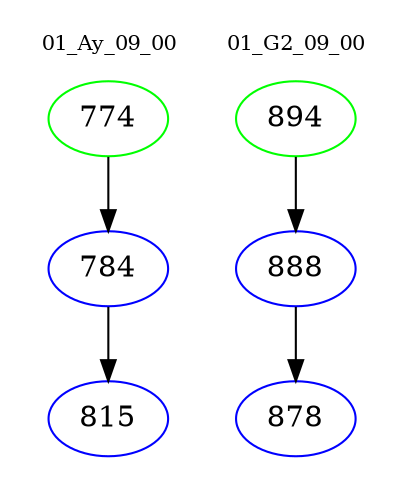 digraph{
subgraph cluster_0 {
color = white
label = "01_Ay_09_00";
fontsize=10;
T0_774 [label="774", color="green"]
T0_774 -> T0_784 [color="black"]
T0_784 [label="784", color="blue"]
T0_784 -> T0_815 [color="black"]
T0_815 [label="815", color="blue"]
}
subgraph cluster_1 {
color = white
label = "01_G2_09_00";
fontsize=10;
T1_894 [label="894", color="green"]
T1_894 -> T1_888 [color="black"]
T1_888 [label="888", color="blue"]
T1_888 -> T1_878 [color="black"]
T1_878 [label="878", color="blue"]
}
}

